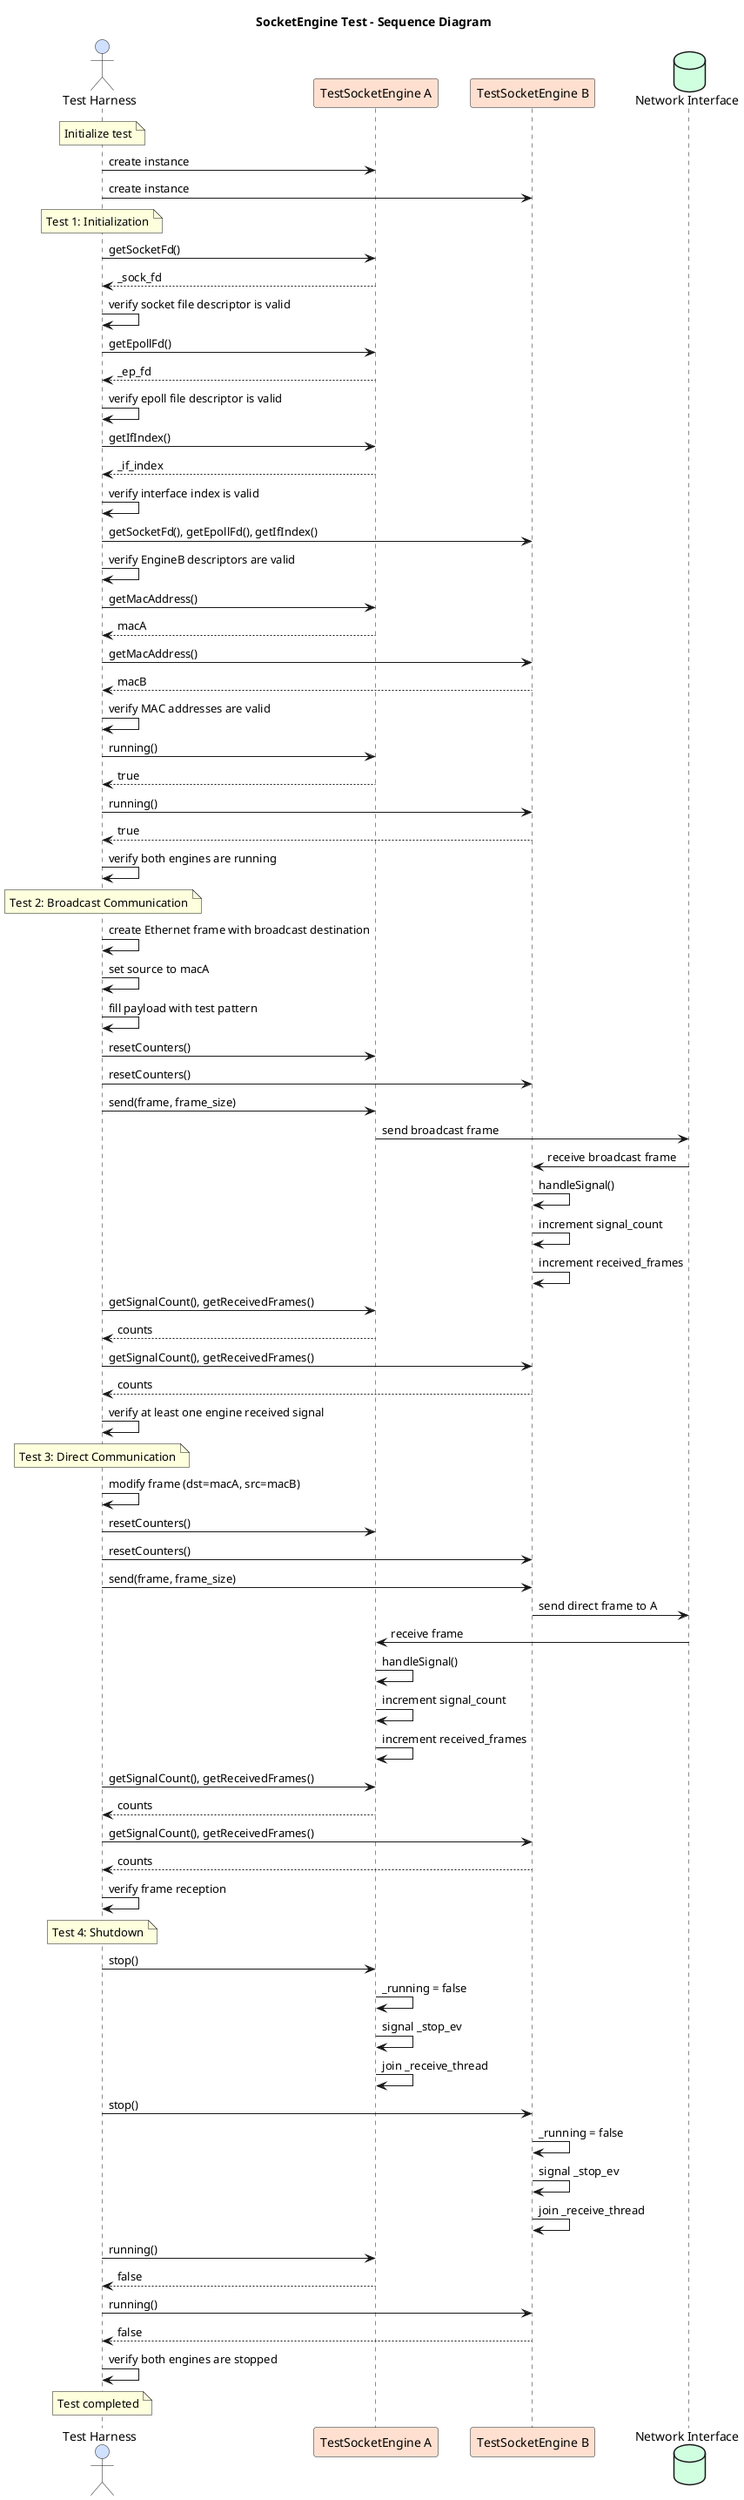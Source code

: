 @startuml socketEngine_test

skinparam participant {
    BackgroundColor #FFE0D0
}
skinparam actor {
    BackgroundColor #D0E0FF
}
skinparam database {
    BackgroundColor #D0FFE0
}

title SocketEngine Test - Sequence Diagram

actor "Test Harness" as Test
participant "TestSocketEngine A" as EngineA
participant "TestSocketEngine B" as EngineB
database "Network Interface" as Network

note over Test: Initialize test

Test -> EngineA: create instance
Test -> EngineB: create instance

note over Test: Test 1: Initialization

Test -> EngineA: getSocketFd()
Test <-- EngineA: _sock_fd
Test -> Test: verify socket file descriptor is valid

Test -> EngineA: getEpollFd()
Test <-- EngineA: _ep_fd
Test -> Test: verify epoll file descriptor is valid

Test -> EngineA: getIfIndex()
Test <-- EngineA: _if_index
Test -> Test: verify interface index is valid

Test -> EngineB: getSocketFd(), getEpollFd(), getIfIndex()
Test -> Test: verify EngineB descriptors are valid

Test -> EngineA: getMacAddress()
Test <-- EngineA: macA
Test -> EngineB: getMacAddress()
Test <-- EngineB: macB
Test -> Test: verify MAC addresses are valid

Test -> EngineA: running()
Test <-- EngineA: true
Test -> EngineB: running()
Test <-- EngineB: true
Test -> Test: verify both engines are running

note over Test: Test 2: Broadcast Communication

Test -> Test: create Ethernet frame with broadcast destination
Test -> Test: set source to macA
Test -> Test: fill payload with test pattern

Test -> EngineA: resetCounters()
Test -> EngineB: resetCounters()

Test -> EngineA: send(frame, frame_size)
EngineA -> Network: send broadcast frame
Network -> EngineB: receive broadcast frame
EngineB -> EngineB: handleSignal()
EngineB -> EngineB: increment signal_count
EngineB -> EngineB: increment received_frames

Test -> EngineA: getSignalCount(), getReceivedFrames()
Test <-- EngineA: counts
Test -> EngineB: getSignalCount(), getReceivedFrames()
Test <-- EngineB: counts
Test -> Test: verify at least one engine received signal

note over Test: Test 3: Direct Communication

Test -> Test: modify frame (dst=macA, src=macB)
Test -> EngineA: resetCounters()
Test -> EngineB: resetCounters()

Test -> EngineB: send(frame, frame_size)
EngineB -> Network: send direct frame to A
Network -> EngineA: receive frame
EngineA -> EngineA: handleSignal()
EngineA -> EngineA: increment signal_count
EngineA -> EngineA: increment received_frames

Test -> EngineA: getSignalCount(), getReceivedFrames()
Test <-- EngineA: counts
Test -> EngineB: getSignalCount(), getReceivedFrames()
Test <-- EngineB: counts
Test -> Test: verify frame reception

note over Test: Test 4: Shutdown

Test -> EngineA: stop()
EngineA -> EngineA: _running = false
EngineA -> EngineA: signal _stop_ev
EngineA -> EngineA: join _receive_thread

Test -> EngineB: stop()
EngineB -> EngineB: _running = false
EngineB -> EngineB: signal _stop_ev
EngineB -> EngineB: join _receive_thread

Test -> EngineA: running()
Test <-- EngineA: false
Test -> EngineB: running()
Test <-- EngineB: false
Test -> Test: verify both engines are stopped

note over Test: Test completed

@enduml 